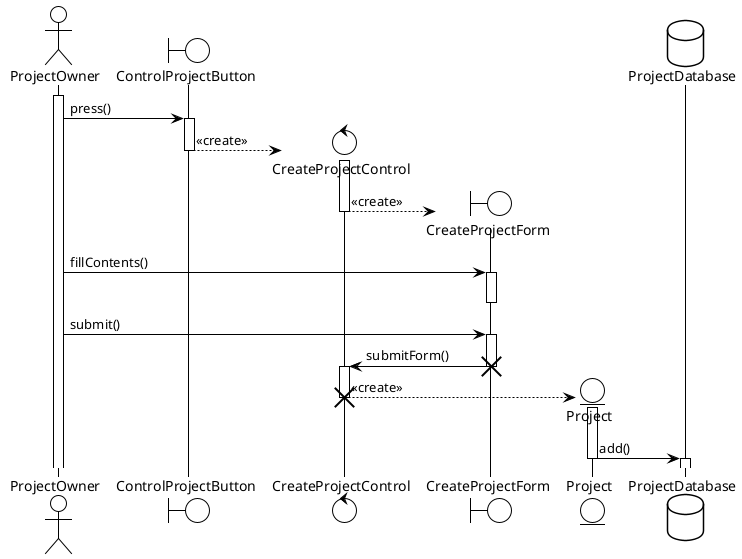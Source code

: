 @startuml CreateProject
!theme plain
actor ProjectOwner as po
boundary ControlProjectButton as cpb
control CreateProjectControl as cpc
boundary CreateProjectForm as cpf
entity Project as p
database ProjectDatabase as pd

activate po

po -> cpb : press()
activate cpb

create cpc
cpb --> cpc : <<create>>
deactivate cpb
activate cpc

create cpf
cpc --> cpf : <<create>>
deactivate cpc

po -> cpf : fillContents()
activate cpf
deactivate cpf

po -> cpf : submit()
activate cpf

cpf -> cpc : submitForm()
destroy cpf
activate cpc

create p
cpc --> p : <<create>>
destroy cpc
activate p

p -> pd : add()
deactivate p
activate pd
deactivate pd
@enduml  
